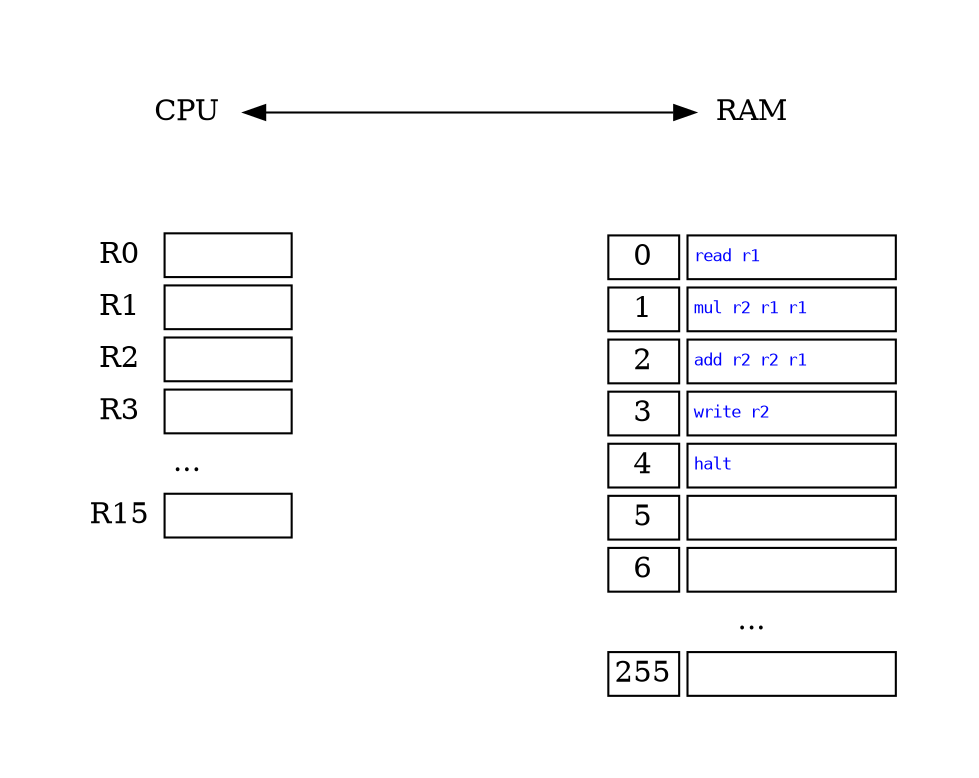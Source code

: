 digraph {
    graph [pad="0.5", nodesep="0.5", ranksep="2"];
    node [shape=plain]
    rankdir=LR;

    // labelloc=t
    // label="CPU and RAM"

    CPU, RAM [shape=box, color=none]
    CPU -> RAM [dir="both"]
    { rank=same; CPU-> CPU_t [style=invis] }
    { rank=same; RAM-> RAM_t [style=invis] }

    CPU_t [label=<
    <table border="0" cellborder="1" cellspacing="4">
        <tr>
            <td color="none">R0</td>
            <td align="left"></td>
        </tr>
        <tr>
            <td color="none">R1</td>
            <td align="left"></td>
        </tr>
        <tr>
            <td color="none">R2</td>
            <td align="left">
            </td>
        </tr>
        <tr>
            <td color="none">R3</td>
            <td align="left">
            </td>
        </tr>
        <tr>
            <td colspan="2" color="none">...</td>
        </tr>
        <tr>
            <td color="none">R15</td>
            <td align="left">
            </td>
        </tr>
    </table>>]

    RAM_t [label=<
    <table border="0" cellborder="1" cellspacing="4">
        <tr>
            <td>0</td>
            <td align="left" width="100%"><font point-size="8" face="monospace" color="blue">read r1</font></td>
        </tr>
        <tr>
            <td>1</td>
            <td align="left"><font point-size="8" face="monospace" color="blue">mul r2 r1 r1</font></td>
        </tr>
        <tr>
            <td>2</td>
            <td align="left"><font point-size="8" face="monospace" color="blue">add r2 r2 r1</font></td>
        </tr>
        <tr>
            <td>3</td>
            <td align="left"><font point-size="8" face="monospace" color="blue">write r2</font></td>
        </tr>
        <tr>
            <td>4</td>
            <td align="left"><font point-size="8" face="monospace" color="blue">halt</font></td>
        </tr>
        <tr>
            <td>5</td>
            <td></td>
        </tr>
        <tr>
            <td>6</td>
            <td></td>
        </tr>
        <tr>
            <td color="none" colspan="2">...</td>
        </tr>
        <tr>
            <td>255</td>
            <td></td>
        </tr>
    </table>>]
}